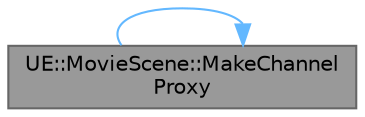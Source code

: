digraph "UE::MovieScene::MakeChannelProxy"
{
 // INTERACTIVE_SVG=YES
 // LATEX_PDF_SIZE
  bgcolor="transparent";
  edge [fontname=Helvetica,fontsize=10,labelfontname=Helvetica,labelfontsize=10];
  node [fontname=Helvetica,fontsize=10,shape=box,height=0.2,width=0.4];
  rankdir="RL";
  Node1 [id="Node000001",label="UE::MovieScene::MakeChannel\lProxy",height=0.2,width=0.4,color="gray40", fillcolor="grey60", style="filled", fontcolor="black",tooltip="Utility function for making a channel proxy with one channel that is maybe overriden by another chann..."];
  Node1 -> Node1 [id="edge1_Node000001_Node000001",dir="back",color="steelblue1",style="solid",tooltip=" "];
}
